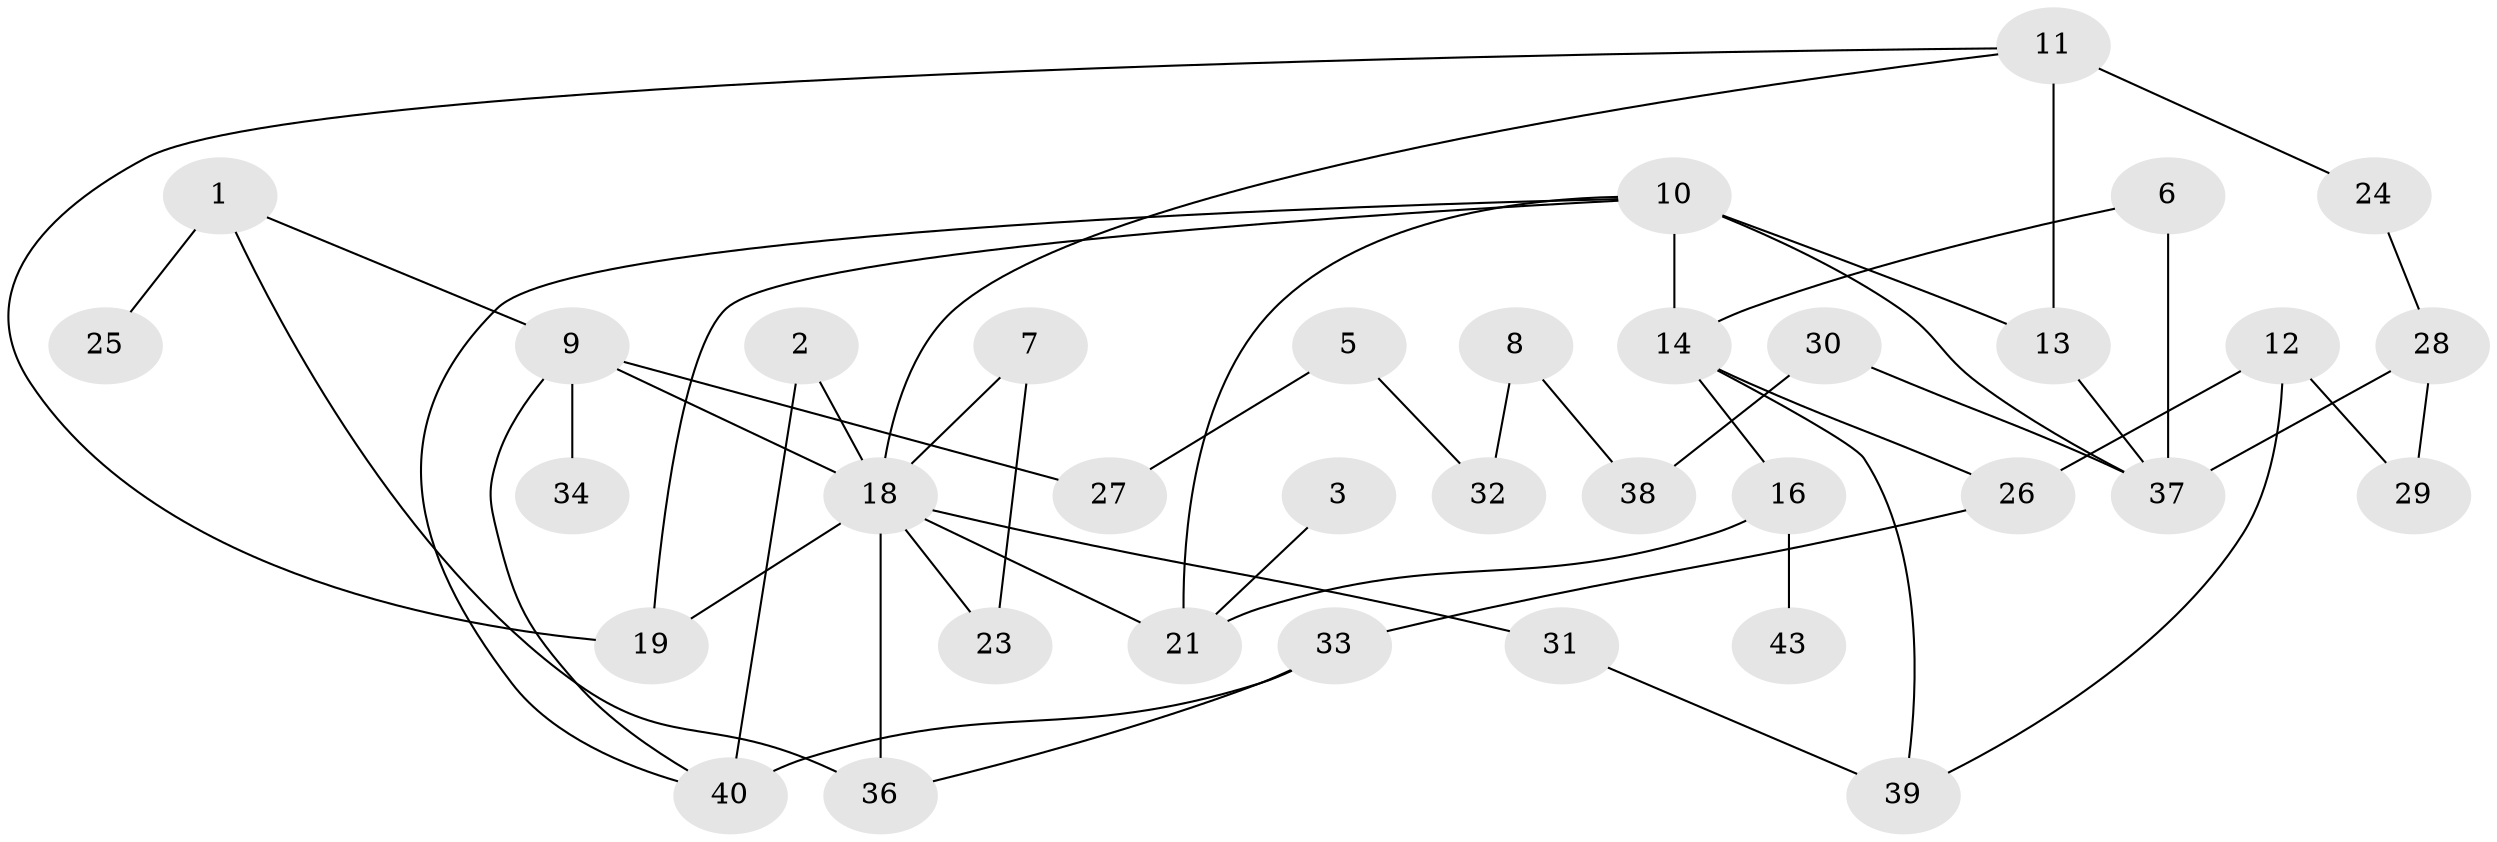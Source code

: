 // original degree distribution, {2: 0.2840909090909091, 1: 0.2727272727272727, 0: 0.06818181818181818, 3: 0.18181818181818182, 6: 0.022727272727272728, 5: 0.045454545454545456, 4: 0.125}
// Generated by graph-tools (version 1.1) at 2025/33/03/09/25 02:33:53]
// undirected, 35 vertices, 51 edges
graph export_dot {
graph [start="1"]
  node [color=gray90,style=filled];
  1;
  2;
  3;
  5;
  6;
  7;
  8;
  9;
  10;
  11;
  12;
  13;
  14;
  16;
  18;
  19;
  21;
  23;
  24;
  25;
  26;
  27;
  28;
  29;
  30;
  31;
  32;
  33;
  34;
  36;
  37;
  38;
  39;
  40;
  43;
  1 -- 9 [weight=1.0];
  1 -- 25 [weight=1.0];
  1 -- 36 [weight=2.0];
  2 -- 18 [weight=1.0];
  2 -- 40 [weight=1.0];
  3 -- 21 [weight=1.0];
  5 -- 27 [weight=1.0];
  5 -- 32 [weight=1.0];
  6 -- 14 [weight=1.0];
  6 -- 37 [weight=1.0];
  7 -- 18 [weight=2.0];
  7 -- 23 [weight=3.0];
  8 -- 32 [weight=1.0];
  8 -- 38 [weight=1.0];
  9 -- 18 [weight=1.0];
  9 -- 27 [weight=1.0];
  9 -- 34 [weight=1.0];
  9 -- 40 [weight=1.0];
  10 -- 13 [weight=1.0];
  10 -- 14 [weight=1.0];
  10 -- 19 [weight=1.0];
  10 -- 21 [weight=1.0];
  10 -- 37 [weight=2.0];
  10 -- 40 [weight=1.0];
  11 -- 13 [weight=2.0];
  11 -- 18 [weight=1.0];
  11 -- 19 [weight=1.0];
  11 -- 24 [weight=1.0];
  12 -- 26 [weight=1.0];
  12 -- 29 [weight=1.0];
  12 -- 39 [weight=1.0];
  13 -- 37 [weight=1.0];
  14 -- 16 [weight=1.0];
  14 -- 26 [weight=1.0];
  14 -- 39 [weight=1.0];
  16 -- 21 [weight=1.0];
  16 -- 43 [weight=1.0];
  18 -- 19 [weight=1.0];
  18 -- 21 [weight=1.0];
  18 -- 23 [weight=2.0];
  18 -- 31 [weight=1.0];
  18 -- 36 [weight=1.0];
  24 -- 28 [weight=1.0];
  26 -- 33 [weight=1.0];
  28 -- 29 [weight=1.0];
  28 -- 37 [weight=1.0];
  30 -- 37 [weight=1.0];
  30 -- 38 [weight=1.0];
  31 -- 39 [weight=1.0];
  33 -- 36 [weight=1.0];
  33 -- 40 [weight=2.0];
}
